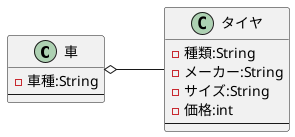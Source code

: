 @startuml 演習
    left to right direction
    class 車{
    - 車種:String
    ---
    }
    class タイヤ{
    - 種類:String
    - メーカー:String
    - サイズ:String
    - 価格:int
    ---
    }
    車 o-- タイヤ
@enduml